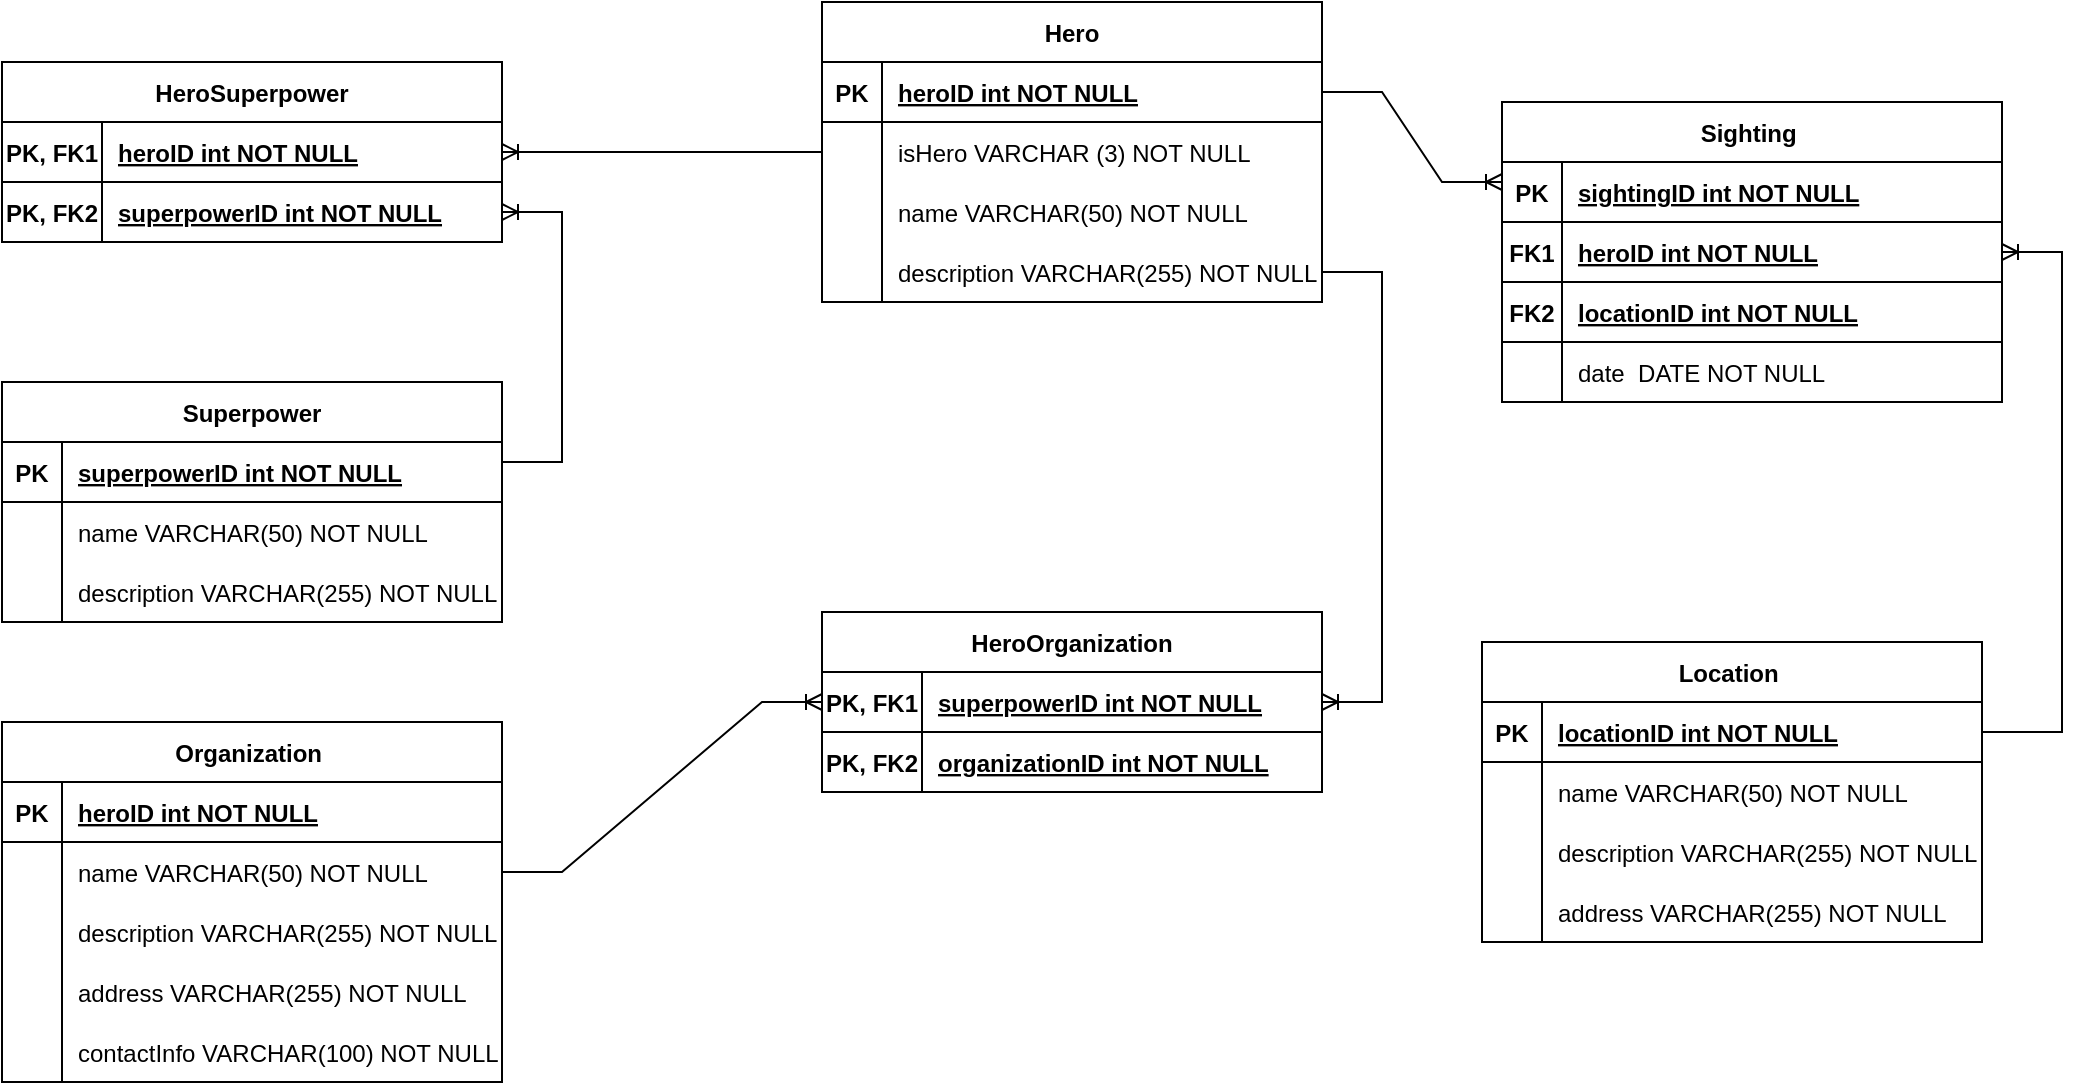 <mxfile version="20.5.1" type="device"><diagram id="R2lEEEUBdFMjLlhIrx00" name="Page-1"><mxGraphModel dx="1422" dy="762" grid="1" gridSize="10" guides="1" tooltips="1" connect="1" arrows="1" fold="1" page="1" pageScale="1" pageWidth="1100" pageHeight="850" math="0" shadow="0" extFonts="Permanent Marker^https://fonts.googleapis.com/css?family=Permanent+Marker"><root><mxCell id="0"/><mxCell id="1" parent="0"/><mxCell id="C-vyLk0tnHw3VtMMgP7b-2" value="Hero" style="shape=table;startSize=30;container=1;collapsible=1;childLayout=tableLayout;fixedRows=1;rowLines=0;fontStyle=1;align=center;resizeLast=1;" parent="1" vertex="1"><mxGeometry x="460" y="30" width="250" height="150" as="geometry"/></mxCell><mxCell id="C-vyLk0tnHw3VtMMgP7b-3" value="" style="shape=partialRectangle;collapsible=0;dropTarget=0;pointerEvents=0;fillColor=none;points=[[0,0.5],[1,0.5]];portConstraint=eastwest;top=0;left=0;right=0;bottom=1;" parent="C-vyLk0tnHw3VtMMgP7b-2" vertex="1"><mxGeometry y="30" width="250" height="30" as="geometry"/></mxCell><mxCell id="C-vyLk0tnHw3VtMMgP7b-4" value="PK" style="shape=partialRectangle;overflow=hidden;connectable=0;fillColor=none;top=0;left=0;bottom=0;right=0;fontStyle=1;" parent="C-vyLk0tnHw3VtMMgP7b-3" vertex="1"><mxGeometry width="30" height="30" as="geometry"><mxRectangle width="30" height="30" as="alternateBounds"/></mxGeometry></mxCell><mxCell id="C-vyLk0tnHw3VtMMgP7b-5" value="heroID int NOT NULL " style="shape=partialRectangle;overflow=hidden;connectable=0;fillColor=none;top=0;left=0;bottom=0;right=0;align=left;spacingLeft=6;fontStyle=5;" parent="C-vyLk0tnHw3VtMMgP7b-3" vertex="1"><mxGeometry x="30" width="220" height="30" as="geometry"><mxRectangle width="220" height="30" as="alternateBounds"/></mxGeometry></mxCell><mxCell id="C-vyLk0tnHw3VtMMgP7b-6" value="" style="shape=partialRectangle;collapsible=0;dropTarget=0;pointerEvents=0;fillColor=none;points=[[0,0.5],[1,0.5]];portConstraint=eastwest;top=0;left=0;right=0;bottom=0;" parent="C-vyLk0tnHw3VtMMgP7b-2" vertex="1"><mxGeometry y="60" width="250" height="30" as="geometry"/></mxCell><mxCell id="C-vyLk0tnHw3VtMMgP7b-7" value="" style="shape=partialRectangle;overflow=hidden;connectable=0;fillColor=none;top=0;left=0;bottom=0;right=0;" parent="C-vyLk0tnHw3VtMMgP7b-6" vertex="1"><mxGeometry width="30" height="30" as="geometry"><mxRectangle width="30" height="30" as="alternateBounds"/></mxGeometry></mxCell><mxCell id="C-vyLk0tnHw3VtMMgP7b-8" value="isHero VARCHAR (3) NOT NULL" style="shape=partialRectangle;overflow=hidden;connectable=0;fillColor=none;top=0;left=0;bottom=0;right=0;align=left;spacingLeft=6;" parent="C-vyLk0tnHw3VtMMgP7b-6" vertex="1"><mxGeometry x="30" width="220" height="30" as="geometry"><mxRectangle width="220" height="30" as="alternateBounds"/></mxGeometry></mxCell><mxCell id="C-vyLk0tnHw3VtMMgP7b-9" value="" style="shape=partialRectangle;collapsible=0;dropTarget=0;pointerEvents=0;fillColor=none;points=[[0,0.5],[1,0.5]];portConstraint=eastwest;top=0;left=0;right=0;bottom=0;" parent="C-vyLk0tnHw3VtMMgP7b-2" vertex="1"><mxGeometry y="90" width="250" height="30" as="geometry"/></mxCell><mxCell id="C-vyLk0tnHw3VtMMgP7b-10" value="" style="shape=partialRectangle;overflow=hidden;connectable=0;fillColor=none;top=0;left=0;bottom=0;right=0;" parent="C-vyLk0tnHw3VtMMgP7b-9" vertex="1"><mxGeometry width="30" height="30" as="geometry"><mxRectangle width="30" height="30" as="alternateBounds"/></mxGeometry></mxCell><mxCell id="C-vyLk0tnHw3VtMMgP7b-11" value="name VARCHAR(50) NOT NULL" style="shape=partialRectangle;overflow=hidden;connectable=0;fillColor=none;top=0;left=0;bottom=0;right=0;align=left;spacingLeft=6;" parent="C-vyLk0tnHw3VtMMgP7b-9" vertex="1"><mxGeometry x="30" width="220" height="30" as="geometry"><mxRectangle width="220" height="30" as="alternateBounds"/></mxGeometry></mxCell><mxCell id="CBgAAQaXklvV5v7g-HwU-1" value="" style="shape=partialRectangle;collapsible=0;dropTarget=0;pointerEvents=0;fillColor=none;points=[[0,0.5],[1,0.5]];portConstraint=eastwest;top=0;left=0;right=0;bottom=0;" parent="C-vyLk0tnHw3VtMMgP7b-2" vertex="1"><mxGeometry y="120" width="250" height="30" as="geometry"/></mxCell><mxCell id="CBgAAQaXklvV5v7g-HwU-2" value="" style="shape=partialRectangle;overflow=hidden;connectable=0;fillColor=none;top=0;left=0;bottom=0;right=0;" parent="CBgAAQaXklvV5v7g-HwU-1" vertex="1"><mxGeometry width="30" height="30" as="geometry"><mxRectangle width="30" height="30" as="alternateBounds"/></mxGeometry></mxCell><mxCell id="CBgAAQaXklvV5v7g-HwU-3" value="description VARCHAR(255) NOT NULL" style="shape=partialRectangle;overflow=hidden;connectable=0;fillColor=none;top=0;left=0;bottom=0;right=0;align=left;spacingLeft=6;" parent="CBgAAQaXklvV5v7g-HwU-1" vertex="1"><mxGeometry x="30" width="220" height="30" as="geometry"><mxRectangle width="220" height="30" as="alternateBounds"/></mxGeometry></mxCell><mxCell id="CBgAAQaXklvV5v7g-HwU-4" value="Superpower" style="shape=table;startSize=30;container=1;collapsible=1;childLayout=tableLayout;fixedRows=1;rowLines=0;fontStyle=1;align=center;resizeLast=1;" parent="1" vertex="1"><mxGeometry x="50" y="220" width="250" height="120" as="geometry"/></mxCell><mxCell id="CBgAAQaXklvV5v7g-HwU-5" value="" style="shape=partialRectangle;collapsible=0;dropTarget=0;pointerEvents=0;fillColor=none;points=[[0,0.5],[1,0.5]];portConstraint=eastwest;top=0;left=0;right=0;bottom=1;" parent="CBgAAQaXklvV5v7g-HwU-4" vertex="1"><mxGeometry y="30" width="250" height="30" as="geometry"/></mxCell><mxCell id="CBgAAQaXklvV5v7g-HwU-6" value="PK" style="shape=partialRectangle;overflow=hidden;connectable=0;fillColor=none;top=0;left=0;bottom=0;right=0;fontStyle=1;" parent="CBgAAQaXklvV5v7g-HwU-5" vertex="1"><mxGeometry width="30" height="30" as="geometry"><mxRectangle width="30" height="30" as="alternateBounds"/></mxGeometry></mxCell><mxCell id="CBgAAQaXklvV5v7g-HwU-7" value="superpowerID int NOT NULL" style="shape=partialRectangle;overflow=hidden;connectable=0;fillColor=none;top=0;left=0;bottom=0;right=0;align=left;spacingLeft=6;fontStyle=5;" parent="CBgAAQaXklvV5v7g-HwU-5" vertex="1"><mxGeometry x="30" width="220" height="30" as="geometry"><mxRectangle width="220" height="30" as="alternateBounds"/></mxGeometry></mxCell><mxCell id="CBgAAQaXklvV5v7g-HwU-8" value="" style="shape=partialRectangle;collapsible=0;dropTarget=0;pointerEvents=0;fillColor=none;points=[[0,0.5],[1,0.5]];portConstraint=eastwest;top=0;left=0;right=0;bottom=0;" parent="CBgAAQaXklvV5v7g-HwU-4" vertex="1"><mxGeometry y="60" width="250" height="30" as="geometry"/></mxCell><mxCell id="CBgAAQaXklvV5v7g-HwU-9" value="" style="shape=partialRectangle;overflow=hidden;connectable=0;fillColor=none;top=0;left=0;bottom=0;right=0;" parent="CBgAAQaXklvV5v7g-HwU-8" vertex="1"><mxGeometry width="30" height="30" as="geometry"><mxRectangle width="30" height="30" as="alternateBounds"/></mxGeometry></mxCell><mxCell id="CBgAAQaXklvV5v7g-HwU-10" value="name VARCHAR(50) NOT NULL" style="shape=partialRectangle;overflow=hidden;connectable=0;fillColor=none;top=0;left=0;bottom=0;right=0;align=left;spacingLeft=6;" parent="CBgAAQaXklvV5v7g-HwU-8" vertex="1"><mxGeometry x="30" width="220" height="30" as="geometry"><mxRectangle width="220" height="30" as="alternateBounds"/></mxGeometry></mxCell><mxCell id="CBgAAQaXklvV5v7g-HwU-11" value="" style="shape=partialRectangle;collapsible=0;dropTarget=0;pointerEvents=0;fillColor=none;points=[[0,0.5],[1,0.5]];portConstraint=eastwest;top=0;left=0;right=0;bottom=0;" parent="CBgAAQaXklvV5v7g-HwU-4" vertex="1"><mxGeometry y="90" width="250" height="30" as="geometry"/></mxCell><mxCell id="CBgAAQaXklvV5v7g-HwU-12" value="" style="shape=partialRectangle;overflow=hidden;connectable=0;fillColor=none;top=0;left=0;bottom=0;right=0;" parent="CBgAAQaXklvV5v7g-HwU-11" vertex="1"><mxGeometry width="30" height="30" as="geometry"><mxRectangle width="30" height="30" as="alternateBounds"/></mxGeometry></mxCell><mxCell id="CBgAAQaXklvV5v7g-HwU-13" value="description VARCHAR(255) NOT NULL" style="shape=partialRectangle;overflow=hidden;connectable=0;fillColor=none;top=0;left=0;bottom=0;right=0;align=left;spacingLeft=6;" parent="CBgAAQaXklvV5v7g-HwU-11" vertex="1"><mxGeometry x="30" width="220" height="30" as="geometry"><mxRectangle width="220" height="30" as="alternateBounds"/></mxGeometry></mxCell><mxCell id="CBgAAQaXklvV5v7g-HwU-18" value="Organization " style="shape=table;startSize=30;container=1;collapsible=1;childLayout=tableLayout;fixedRows=1;rowLines=0;fontStyle=1;align=center;resizeLast=1;" parent="1" vertex="1"><mxGeometry x="50" y="390" width="250" height="180" as="geometry"/></mxCell><mxCell id="CBgAAQaXklvV5v7g-HwU-19" value="" style="shape=partialRectangle;collapsible=0;dropTarget=0;pointerEvents=0;fillColor=none;points=[[0,0.5],[1,0.5]];portConstraint=eastwest;top=0;left=0;right=0;bottom=1;" parent="CBgAAQaXklvV5v7g-HwU-18" vertex="1"><mxGeometry y="30" width="250" height="30" as="geometry"/></mxCell><mxCell id="CBgAAQaXklvV5v7g-HwU-20" value="PK" style="shape=partialRectangle;overflow=hidden;connectable=0;fillColor=none;top=0;left=0;bottom=0;right=0;fontStyle=1;" parent="CBgAAQaXklvV5v7g-HwU-19" vertex="1"><mxGeometry width="30" height="30" as="geometry"><mxRectangle width="30" height="30" as="alternateBounds"/></mxGeometry></mxCell><mxCell id="CBgAAQaXklvV5v7g-HwU-21" value="heroID int NOT NULL " style="shape=partialRectangle;overflow=hidden;connectable=0;fillColor=none;top=0;left=0;bottom=0;right=0;align=left;spacingLeft=6;fontStyle=5;" parent="CBgAAQaXklvV5v7g-HwU-19" vertex="1"><mxGeometry x="30" width="220" height="30" as="geometry"><mxRectangle width="220" height="30" as="alternateBounds"/></mxGeometry></mxCell><mxCell id="CBgAAQaXklvV5v7g-HwU-25" value="" style="shape=partialRectangle;collapsible=0;dropTarget=0;pointerEvents=0;fillColor=none;points=[[0,0.5],[1,0.5]];portConstraint=eastwest;top=0;left=0;right=0;bottom=0;" parent="CBgAAQaXklvV5v7g-HwU-18" vertex="1"><mxGeometry y="60" width="250" height="30" as="geometry"/></mxCell><mxCell id="CBgAAQaXklvV5v7g-HwU-26" value="" style="shape=partialRectangle;overflow=hidden;connectable=0;fillColor=none;top=0;left=0;bottom=0;right=0;" parent="CBgAAQaXklvV5v7g-HwU-25" vertex="1"><mxGeometry width="30" height="30" as="geometry"><mxRectangle width="30" height="30" as="alternateBounds"/></mxGeometry></mxCell><mxCell id="CBgAAQaXklvV5v7g-HwU-27" value="name VARCHAR(50) NOT NULL" style="shape=partialRectangle;overflow=hidden;connectable=0;fillColor=none;top=0;left=0;bottom=0;right=0;align=left;spacingLeft=6;" parent="CBgAAQaXklvV5v7g-HwU-25" vertex="1"><mxGeometry x="30" width="220" height="30" as="geometry"><mxRectangle width="220" height="30" as="alternateBounds"/></mxGeometry></mxCell><mxCell id="CBgAAQaXklvV5v7g-HwU-28" value="" style="shape=partialRectangle;collapsible=0;dropTarget=0;pointerEvents=0;fillColor=none;points=[[0,0.5],[1,0.5]];portConstraint=eastwest;top=0;left=0;right=0;bottom=0;" parent="CBgAAQaXklvV5v7g-HwU-18" vertex="1"><mxGeometry y="90" width="250" height="30" as="geometry"/></mxCell><mxCell id="CBgAAQaXklvV5v7g-HwU-29" value="" style="shape=partialRectangle;overflow=hidden;connectable=0;fillColor=none;top=0;left=0;bottom=0;right=0;" parent="CBgAAQaXklvV5v7g-HwU-28" vertex="1"><mxGeometry width="30" height="30" as="geometry"><mxRectangle width="30" height="30" as="alternateBounds"/></mxGeometry></mxCell><mxCell id="CBgAAQaXklvV5v7g-HwU-30" value="description VARCHAR(255) NOT NULL" style="shape=partialRectangle;overflow=hidden;connectable=0;fillColor=none;top=0;left=0;bottom=0;right=0;align=left;spacingLeft=6;" parent="CBgAAQaXklvV5v7g-HwU-28" vertex="1"><mxGeometry x="30" width="220" height="30" as="geometry"><mxRectangle width="220" height="30" as="alternateBounds"/></mxGeometry></mxCell><mxCell id="CBgAAQaXklvV5v7g-HwU-33" value="" style="shape=partialRectangle;collapsible=0;dropTarget=0;pointerEvents=0;fillColor=none;points=[[0,0.5],[1,0.5]];portConstraint=eastwest;top=0;left=0;right=0;bottom=0;" parent="CBgAAQaXklvV5v7g-HwU-18" vertex="1"><mxGeometry y="120" width="250" height="30" as="geometry"/></mxCell><mxCell id="CBgAAQaXklvV5v7g-HwU-34" value="" style="shape=partialRectangle;overflow=hidden;connectable=0;fillColor=none;top=0;left=0;bottom=0;right=0;" parent="CBgAAQaXklvV5v7g-HwU-33" vertex="1"><mxGeometry width="30" height="30" as="geometry"><mxRectangle width="30" height="30" as="alternateBounds"/></mxGeometry></mxCell><mxCell id="CBgAAQaXklvV5v7g-HwU-35" value="address VARCHAR(255) NOT NULL" style="shape=partialRectangle;overflow=hidden;connectable=0;fillColor=none;top=0;left=0;bottom=0;right=0;align=left;spacingLeft=6;" parent="CBgAAQaXklvV5v7g-HwU-33" vertex="1"><mxGeometry x="30" width="220" height="30" as="geometry"><mxRectangle width="220" height="30" as="alternateBounds"/></mxGeometry></mxCell><mxCell id="CBgAAQaXklvV5v7g-HwU-36" value="" style="shape=partialRectangle;collapsible=0;dropTarget=0;pointerEvents=0;fillColor=none;points=[[0,0.5],[1,0.5]];portConstraint=eastwest;top=0;left=0;right=0;bottom=0;" parent="CBgAAQaXklvV5v7g-HwU-18" vertex="1"><mxGeometry y="150" width="250" height="30" as="geometry"/></mxCell><mxCell id="CBgAAQaXklvV5v7g-HwU-37" value="" style="shape=partialRectangle;overflow=hidden;connectable=0;fillColor=none;top=0;left=0;bottom=0;right=0;" parent="CBgAAQaXklvV5v7g-HwU-36" vertex="1"><mxGeometry width="30" height="30" as="geometry"><mxRectangle width="30" height="30" as="alternateBounds"/></mxGeometry></mxCell><mxCell id="CBgAAQaXklvV5v7g-HwU-38" value="contactInfo VARCHAR(100) NOT NULL" style="shape=partialRectangle;overflow=hidden;connectable=0;fillColor=none;top=0;left=0;bottom=0;right=0;align=left;spacingLeft=6;" parent="CBgAAQaXklvV5v7g-HwU-36" vertex="1"><mxGeometry x="30" width="220" height="30" as="geometry"><mxRectangle width="220" height="30" as="alternateBounds"/></mxGeometry></mxCell><mxCell id="CBgAAQaXklvV5v7g-HwU-39" value="HeroOrganization" style="shape=table;startSize=30;container=1;collapsible=1;childLayout=tableLayout;fixedRows=1;rowLines=0;fontStyle=1;align=center;resizeLast=1;" parent="1" vertex="1"><mxGeometry x="460" y="335" width="250" height="90" as="geometry"/></mxCell><mxCell id="CBgAAQaXklvV5v7g-HwU-40" value="" style="shape=partialRectangle;collapsible=0;dropTarget=0;pointerEvents=0;fillColor=none;points=[[0,0.5],[1,0.5]];portConstraint=eastwest;top=0;left=0;right=0;bottom=1;" parent="CBgAAQaXklvV5v7g-HwU-39" vertex="1"><mxGeometry y="30" width="250" height="30" as="geometry"/></mxCell><mxCell id="CBgAAQaXklvV5v7g-HwU-41" value="PK, FK1" style="shape=partialRectangle;overflow=hidden;connectable=0;fillColor=none;top=0;left=0;bottom=0;right=0;fontStyle=1;" parent="CBgAAQaXklvV5v7g-HwU-40" vertex="1"><mxGeometry width="50" height="30" as="geometry"><mxRectangle width="50" height="30" as="alternateBounds"/></mxGeometry></mxCell><mxCell id="CBgAAQaXklvV5v7g-HwU-42" value="superpowerID int NOT NULL" style="shape=partialRectangle;overflow=hidden;connectable=0;fillColor=none;top=0;left=0;bottom=0;right=0;align=left;spacingLeft=6;fontStyle=5;" parent="CBgAAQaXklvV5v7g-HwU-40" vertex="1"><mxGeometry x="50" width="200" height="30" as="geometry"><mxRectangle width="200" height="30" as="alternateBounds"/></mxGeometry></mxCell><mxCell id="CBgAAQaXklvV5v7g-HwU-71" value="" style="shape=partialRectangle;collapsible=0;dropTarget=0;pointerEvents=0;fillColor=none;points=[[0,0.5],[1,0.5]];portConstraint=eastwest;top=0;left=0;right=0;bottom=1;" parent="CBgAAQaXklvV5v7g-HwU-39" vertex="1"><mxGeometry y="60" width="250" height="30" as="geometry"/></mxCell><mxCell id="CBgAAQaXklvV5v7g-HwU-72" value="PK, FK2" style="shape=partialRectangle;overflow=hidden;connectable=0;fillColor=none;top=0;left=0;bottom=0;right=0;fontStyle=1;" parent="CBgAAQaXklvV5v7g-HwU-71" vertex="1"><mxGeometry width="50" height="30" as="geometry"><mxRectangle width="50" height="30" as="alternateBounds"/></mxGeometry></mxCell><mxCell id="CBgAAQaXklvV5v7g-HwU-73" value="organizationID int NOT NULL" style="shape=partialRectangle;overflow=hidden;connectable=0;fillColor=none;top=0;left=0;bottom=0;right=0;align=left;spacingLeft=6;fontStyle=5;" parent="CBgAAQaXklvV5v7g-HwU-71" vertex="1"><mxGeometry x="50" width="200" height="30" as="geometry"><mxRectangle width="200" height="30" as="alternateBounds"/></mxGeometry></mxCell><mxCell id="CBgAAQaXklvV5v7g-HwU-74" value="HeroSuperpower" style="shape=table;startSize=30;container=1;collapsible=1;childLayout=tableLayout;fixedRows=1;rowLines=0;fontStyle=1;align=center;resizeLast=1;" parent="1" vertex="1"><mxGeometry x="50" y="60" width="250" height="90" as="geometry"/></mxCell><mxCell id="CBgAAQaXklvV5v7g-HwU-75" value="" style="shape=partialRectangle;collapsible=0;dropTarget=0;pointerEvents=0;fillColor=none;points=[[0,0.5],[1,0.5]];portConstraint=eastwest;top=0;left=0;right=0;bottom=1;" parent="CBgAAQaXklvV5v7g-HwU-74" vertex="1"><mxGeometry y="30" width="250" height="30" as="geometry"/></mxCell><mxCell id="CBgAAQaXklvV5v7g-HwU-76" value="PK, FK1" style="shape=partialRectangle;overflow=hidden;connectable=0;fillColor=none;top=0;left=0;bottom=0;right=0;fontStyle=1;" parent="CBgAAQaXklvV5v7g-HwU-75" vertex="1"><mxGeometry width="50" height="30" as="geometry"><mxRectangle width="50" height="30" as="alternateBounds"/></mxGeometry></mxCell><mxCell id="CBgAAQaXklvV5v7g-HwU-77" value="heroID int NOT NULL" style="shape=partialRectangle;overflow=hidden;connectable=0;fillColor=none;top=0;left=0;bottom=0;right=0;align=left;spacingLeft=6;fontStyle=5;" parent="CBgAAQaXklvV5v7g-HwU-75" vertex="1"><mxGeometry x="50" width="200" height="30" as="geometry"><mxRectangle width="200" height="30" as="alternateBounds"/></mxGeometry></mxCell><mxCell id="CBgAAQaXklvV5v7g-HwU-78" value="" style="shape=partialRectangle;collapsible=0;dropTarget=0;pointerEvents=0;fillColor=none;points=[[0,0.5],[1,0.5]];portConstraint=eastwest;top=0;left=0;right=0;bottom=1;" parent="CBgAAQaXklvV5v7g-HwU-74" vertex="1"><mxGeometry y="60" width="250" height="30" as="geometry"/></mxCell><mxCell id="CBgAAQaXklvV5v7g-HwU-79" value="PK, FK2" style="shape=partialRectangle;overflow=hidden;connectable=0;fillColor=none;top=0;left=0;bottom=0;right=0;fontStyle=1;" parent="CBgAAQaXklvV5v7g-HwU-78" vertex="1"><mxGeometry width="50" height="30" as="geometry"><mxRectangle width="50" height="30" as="alternateBounds"/></mxGeometry></mxCell><mxCell id="CBgAAQaXklvV5v7g-HwU-80" value="superpowerID int NOT NULL" style="shape=partialRectangle;overflow=hidden;connectable=0;fillColor=none;top=0;left=0;bottom=0;right=0;align=left;spacingLeft=6;fontStyle=5;" parent="CBgAAQaXklvV5v7g-HwU-78" vertex="1"><mxGeometry x="50" width="200" height="30" as="geometry"><mxRectangle width="200" height="30" as="alternateBounds"/></mxGeometry></mxCell><mxCell id="CBgAAQaXklvV5v7g-HwU-84" value="Sighting " style="shape=table;startSize=30;container=1;collapsible=1;childLayout=tableLayout;fixedRows=1;rowLines=0;fontStyle=1;align=center;resizeLast=1;" parent="1" vertex="1"><mxGeometry x="800" y="80" width="250" height="150" as="geometry"/></mxCell><mxCell id="CBgAAQaXklvV5v7g-HwU-85" value="" style="shape=partialRectangle;collapsible=0;dropTarget=0;pointerEvents=0;fillColor=none;points=[[0,0.5],[1,0.5]];portConstraint=eastwest;top=0;left=0;right=0;bottom=1;" parent="CBgAAQaXklvV5v7g-HwU-84" vertex="1"><mxGeometry y="30" width="250" height="30" as="geometry"/></mxCell><mxCell id="CBgAAQaXklvV5v7g-HwU-86" value="PK" style="shape=partialRectangle;overflow=hidden;connectable=0;fillColor=none;top=0;left=0;bottom=0;right=0;fontStyle=1;" parent="CBgAAQaXklvV5v7g-HwU-85" vertex="1"><mxGeometry width="30" height="30" as="geometry"><mxRectangle width="30" height="30" as="alternateBounds"/></mxGeometry></mxCell><mxCell id="CBgAAQaXklvV5v7g-HwU-87" value="sightingID int NOT NULL " style="shape=partialRectangle;overflow=hidden;connectable=0;fillColor=none;top=0;left=0;bottom=0;right=0;align=left;spacingLeft=6;fontStyle=5;" parent="CBgAAQaXklvV5v7g-HwU-85" vertex="1"><mxGeometry x="30" width="220" height="30" as="geometry"><mxRectangle width="220" height="30" as="alternateBounds"/></mxGeometry></mxCell><mxCell id="CBgAAQaXklvV5v7g-HwU-106" value="" style="shape=partialRectangle;collapsible=0;dropTarget=0;pointerEvents=0;fillColor=none;points=[[0,0.5],[1,0.5]];portConstraint=eastwest;top=0;left=0;right=0;bottom=1;" parent="CBgAAQaXklvV5v7g-HwU-84" vertex="1"><mxGeometry y="60" width="250" height="30" as="geometry"/></mxCell><mxCell id="CBgAAQaXklvV5v7g-HwU-107" value="FK1" style="shape=partialRectangle;overflow=hidden;connectable=0;fillColor=none;top=0;left=0;bottom=0;right=0;fontStyle=1;" parent="CBgAAQaXklvV5v7g-HwU-106" vertex="1"><mxGeometry width="30" height="30" as="geometry"><mxRectangle width="30" height="30" as="alternateBounds"/></mxGeometry></mxCell><mxCell id="CBgAAQaXklvV5v7g-HwU-108" value="heroID int NOT NULL " style="shape=partialRectangle;overflow=hidden;connectable=0;fillColor=none;top=0;left=0;bottom=0;right=0;align=left;spacingLeft=6;fontStyle=5;" parent="CBgAAQaXklvV5v7g-HwU-106" vertex="1"><mxGeometry x="30" width="220" height="30" as="geometry"><mxRectangle width="220" height="30" as="alternateBounds"/></mxGeometry></mxCell><mxCell id="CBgAAQaXklvV5v7g-HwU-109" value="" style="shape=partialRectangle;collapsible=0;dropTarget=0;pointerEvents=0;fillColor=none;points=[[0,0.5],[1,0.5]];portConstraint=eastwest;top=0;left=0;right=0;bottom=1;" parent="CBgAAQaXklvV5v7g-HwU-84" vertex="1"><mxGeometry y="90" width="250" height="30" as="geometry"/></mxCell><mxCell id="CBgAAQaXklvV5v7g-HwU-110" value="FK2" style="shape=partialRectangle;overflow=hidden;connectable=0;fillColor=none;top=0;left=0;bottom=0;right=0;fontStyle=1;" parent="CBgAAQaXklvV5v7g-HwU-109" vertex="1"><mxGeometry width="30" height="30" as="geometry"><mxRectangle width="30" height="30" as="alternateBounds"/></mxGeometry></mxCell><mxCell id="CBgAAQaXklvV5v7g-HwU-111" value="locationID int NOT NULL " style="shape=partialRectangle;overflow=hidden;connectable=0;fillColor=none;top=0;left=0;bottom=0;right=0;align=left;spacingLeft=6;fontStyle=5;" parent="CBgAAQaXklvV5v7g-HwU-109" vertex="1"><mxGeometry x="30" width="220" height="30" as="geometry"><mxRectangle width="220" height="30" as="alternateBounds"/></mxGeometry></mxCell><mxCell id="CBgAAQaXklvV5v7g-HwU-112" value="" style="shape=partialRectangle;collapsible=0;dropTarget=0;pointerEvents=0;fillColor=none;points=[[0,0.5],[1,0.5]];portConstraint=eastwest;top=0;left=0;right=0;bottom=0;" parent="CBgAAQaXklvV5v7g-HwU-84" vertex="1"><mxGeometry y="120" width="250" height="30" as="geometry"/></mxCell><mxCell id="CBgAAQaXklvV5v7g-HwU-113" value="" style="shape=partialRectangle;overflow=hidden;connectable=0;fillColor=none;top=0;left=0;bottom=0;right=0;" parent="CBgAAQaXklvV5v7g-HwU-112" vertex="1"><mxGeometry width="30" height="30" as="geometry"><mxRectangle width="30" height="30" as="alternateBounds"/></mxGeometry></mxCell><mxCell id="CBgAAQaXklvV5v7g-HwU-114" value="date  DATE NOT NULL" style="shape=partialRectangle;overflow=hidden;connectable=0;fillColor=none;top=0;left=0;bottom=0;right=0;align=left;spacingLeft=6;" parent="CBgAAQaXklvV5v7g-HwU-112" vertex="1"><mxGeometry x="30" width="220" height="30" as="geometry"><mxRectangle width="220" height="30" as="alternateBounds"/></mxGeometry></mxCell><mxCell id="CBgAAQaXklvV5v7g-HwU-144" value="Location " style="shape=table;startSize=30;container=1;collapsible=1;childLayout=tableLayout;fixedRows=1;rowLines=0;fontStyle=1;align=center;resizeLast=1;" parent="1" vertex="1"><mxGeometry x="790" y="350" width="250" height="150" as="geometry"/></mxCell><mxCell id="CBgAAQaXklvV5v7g-HwU-145" value="" style="shape=partialRectangle;collapsible=0;dropTarget=0;pointerEvents=0;fillColor=none;points=[[0,0.5],[1,0.5]];portConstraint=eastwest;top=0;left=0;right=0;bottom=1;" parent="CBgAAQaXklvV5v7g-HwU-144" vertex="1"><mxGeometry y="30" width="250" height="30" as="geometry"/></mxCell><mxCell id="CBgAAQaXklvV5v7g-HwU-146" value="PK" style="shape=partialRectangle;overflow=hidden;connectable=0;fillColor=none;top=0;left=0;bottom=0;right=0;fontStyle=1;" parent="CBgAAQaXklvV5v7g-HwU-145" vertex="1"><mxGeometry width="30" height="30" as="geometry"><mxRectangle width="30" height="30" as="alternateBounds"/></mxGeometry></mxCell><mxCell id="CBgAAQaXklvV5v7g-HwU-147" value="locationID int NOT NULL " style="shape=partialRectangle;overflow=hidden;connectable=0;fillColor=none;top=0;left=0;bottom=0;right=0;align=left;spacingLeft=6;fontStyle=5;" parent="CBgAAQaXklvV5v7g-HwU-145" vertex="1"><mxGeometry x="30" width="220" height="30" as="geometry"><mxRectangle width="220" height="30" as="alternateBounds"/></mxGeometry></mxCell><mxCell id="CBgAAQaXklvV5v7g-HwU-148" value="" style="shape=partialRectangle;collapsible=0;dropTarget=0;pointerEvents=0;fillColor=none;points=[[0,0.5],[1,0.5]];portConstraint=eastwest;top=0;left=0;right=0;bottom=0;" parent="CBgAAQaXklvV5v7g-HwU-144" vertex="1"><mxGeometry y="60" width="250" height="30" as="geometry"/></mxCell><mxCell id="CBgAAQaXklvV5v7g-HwU-149" value="" style="shape=partialRectangle;overflow=hidden;connectable=0;fillColor=none;top=0;left=0;bottom=0;right=0;" parent="CBgAAQaXklvV5v7g-HwU-148" vertex="1"><mxGeometry width="30" height="30" as="geometry"><mxRectangle width="30" height="30" as="alternateBounds"/></mxGeometry></mxCell><mxCell id="CBgAAQaXklvV5v7g-HwU-150" value="name VARCHAR(50) NOT NULL" style="shape=partialRectangle;overflow=hidden;connectable=0;fillColor=none;top=0;left=0;bottom=0;right=0;align=left;spacingLeft=6;" parent="CBgAAQaXklvV5v7g-HwU-148" vertex="1"><mxGeometry x="30" width="220" height="30" as="geometry"><mxRectangle width="220" height="30" as="alternateBounds"/></mxGeometry></mxCell><mxCell id="CBgAAQaXklvV5v7g-HwU-151" value="" style="shape=partialRectangle;collapsible=0;dropTarget=0;pointerEvents=0;fillColor=none;points=[[0,0.5],[1,0.5]];portConstraint=eastwest;top=0;left=0;right=0;bottom=0;" parent="CBgAAQaXklvV5v7g-HwU-144" vertex="1"><mxGeometry y="90" width="250" height="30" as="geometry"/></mxCell><mxCell id="CBgAAQaXklvV5v7g-HwU-152" value="" style="shape=partialRectangle;overflow=hidden;connectable=0;fillColor=none;top=0;left=0;bottom=0;right=0;" parent="CBgAAQaXklvV5v7g-HwU-151" vertex="1"><mxGeometry width="30" height="30" as="geometry"><mxRectangle width="30" height="30" as="alternateBounds"/></mxGeometry></mxCell><mxCell id="CBgAAQaXklvV5v7g-HwU-153" value="description VARCHAR(255) NOT NULL" style="shape=partialRectangle;overflow=hidden;connectable=0;fillColor=none;top=0;left=0;bottom=0;right=0;align=left;spacingLeft=6;" parent="CBgAAQaXklvV5v7g-HwU-151" vertex="1"><mxGeometry x="30" width="220" height="30" as="geometry"><mxRectangle width="220" height="30" as="alternateBounds"/></mxGeometry></mxCell><mxCell id="CBgAAQaXklvV5v7g-HwU-154" value="" style="shape=partialRectangle;collapsible=0;dropTarget=0;pointerEvents=0;fillColor=none;points=[[0,0.5],[1,0.5]];portConstraint=eastwest;top=0;left=0;right=0;bottom=0;" parent="CBgAAQaXklvV5v7g-HwU-144" vertex="1"><mxGeometry y="120" width="250" height="30" as="geometry"/></mxCell><mxCell id="CBgAAQaXklvV5v7g-HwU-155" value="" style="shape=partialRectangle;overflow=hidden;connectable=0;fillColor=none;top=0;left=0;bottom=0;right=0;" parent="CBgAAQaXklvV5v7g-HwU-154" vertex="1"><mxGeometry width="30" height="30" as="geometry"><mxRectangle width="30" height="30" as="alternateBounds"/></mxGeometry></mxCell><mxCell id="CBgAAQaXklvV5v7g-HwU-156" value="address VARCHAR(255) NOT NULL" style="shape=partialRectangle;overflow=hidden;connectable=0;fillColor=none;top=0;left=0;bottom=0;right=0;align=left;spacingLeft=6;" parent="CBgAAQaXklvV5v7g-HwU-154" vertex="1"><mxGeometry x="30" width="220" height="30" as="geometry"><mxRectangle width="220" height="30" as="alternateBounds"/></mxGeometry></mxCell><mxCell id="CBgAAQaXklvV5v7g-HwU-157" value="" style="edgeStyle=entityRelationEdgeStyle;fontSize=12;html=1;endArrow=ERoneToMany;rounded=0;exitX=0;exitY=0.5;exitDx=0;exitDy=0;" parent="1" source="C-vyLk0tnHw3VtMMgP7b-6" target="CBgAAQaXklvV5v7g-HwU-75" edge="1"><mxGeometry width="100" height="100" relative="1" as="geometry"><mxPoint x="400" y="110" as="sourcePoint"/><mxPoint x="490" y="245" as="targetPoint"/></mxGeometry></mxCell><mxCell id="CBgAAQaXklvV5v7g-HwU-159" value="" style="edgeStyle=entityRelationEdgeStyle;fontSize=12;html=1;endArrow=ERoneToMany;rounded=0;exitX=1;exitY=0.333;exitDx=0;exitDy=0;exitPerimeter=0;" parent="1" edge="1" target="CBgAAQaXklvV5v7g-HwU-78" source="CBgAAQaXklvV5v7g-HwU-5"><mxGeometry width="100" height="100" relative="1" as="geometry"><mxPoint x="350" y="260" as="sourcePoint"/><mxPoint x="110" y="259" as="targetPoint"/></mxGeometry></mxCell><mxCell id="EGAZz9t4Rndo_s3Wxeu6-13" value="" style="edgeStyle=entityRelationEdgeStyle;fontSize=12;html=1;endArrow=ERoneToMany;rounded=0;entryX=0;entryY=0.5;entryDx=0;entryDy=0;exitX=1;exitY=0.5;exitDx=0;exitDy=0;" edge="1" parent="1" source="CBgAAQaXklvV5v7g-HwU-25" target="CBgAAQaXklvV5v7g-HwU-40"><mxGeometry width="100" height="100" relative="1" as="geometry"><mxPoint x="340" y="490" as="sourcePoint"/><mxPoint x="440" y="390" as="targetPoint"/></mxGeometry></mxCell><mxCell id="EGAZz9t4Rndo_s3Wxeu6-14" value="" style="edgeStyle=entityRelationEdgeStyle;fontSize=12;html=1;endArrow=ERoneToMany;rounded=0;" edge="1" parent="1" source="CBgAAQaXklvV5v7g-HwU-1" target="CBgAAQaXklvV5v7g-HwU-39"><mxGeometry width="100" height="100" relative="1" as="geometry"><mxPoint x="500" y="350" as="sourcePoint"/><mxPoint x="590" y="220" as="targetPoint"/></mxGeometry></mxCell><mxCell id="EGAZz9t4Rndo_s3Wxeu6-15" value="" style="edgeStyle=entityRelationEdgeStyle;fontSize=12;html=1;endArrow=ERoneToMany;rounded=0;exitX=1;exitY=0.5;exitDx=0;exitDy=0;" edge="1" parent="1" source="C-vyLk0tnHw3VtMMgP7b-3"><mxGeometry width="100" height="100" relative="1" as="geometry"><mxPoint x="700" y="220" as="sourcePoint"/><mxPoint x="800" y="120" as="targetPoint"/></mxGeometry></mxCell><mxCell id="EGAZz9t4Rndo_s3Wxeu6-16" value="" style="edgeStyle=entityRelationEdgeStyle;fontSize=12;html=1;endArrow=ERoneToMany;rounded=0;exitX=1;exitY=0.5;exitDx=0;exitDy=0;" edge="1" parent="1" source="CBgAAQaXklvV5v7g-HwU-145" target="CBgAAQaXklvV5v7g-HwU-106"><mxGeometry width="100" height="100" relative="1" as="geometry"><mxPoint x="730" y="480" as="sourcePoint"/><mxPoint x="800" y="190" as="targetPoint"/></mxGeometry></mxCell></root></mxGraphModel></diagram></mxfile>